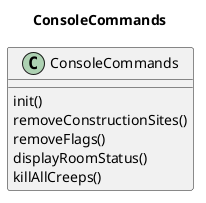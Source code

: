 @startuml ConsoleCommands.png

title ConsoleCommands
class ConsoleCommands {
    init()
    removeConstructionSites()
    removeFlags()
    displayRoomStatus()
    killAllCreeps()
}

@enduml
